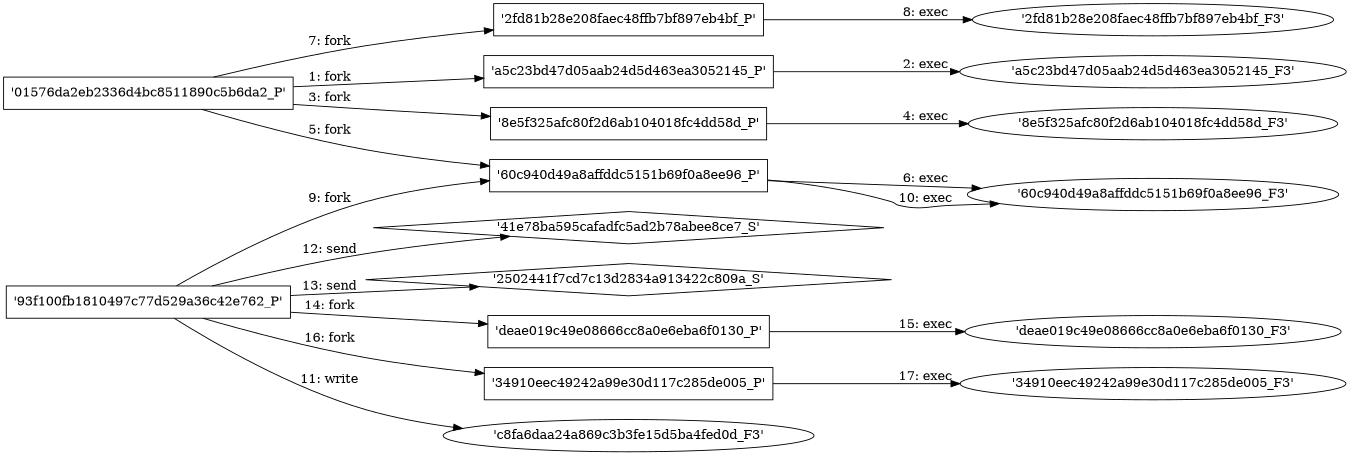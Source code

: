 digraph "D:\Learning\Paper\apt\基于CTI的攻击预警\Dataset\攻击图\ASGfromALLCTI\Tech Support Scams Increasing in Complexity – Part 3.dot" {
rankdir="LR"
size="9"
fixedsize="false"
splines="true"
nodesep=0.3
ranksep=0
fontsize=10
overlap="scalexy"
engine= "neato"
	"'01576da2eb2336d4bc8511890c5b6da2_P'" [node_type=Process shape=box]
	"'a5c23bd47d05aab24d5d463ea3052145_P'" [node_type=Process shape=box]
	"'01576da2eb2336d4bc8511890c5b6da2_P'" -> "'a5c23bd47d05aab24d5d463ea3052145_P'" [label="1: fork"]
	"'a5c23bd47d05aab24d5d463ea3052145_P'" [node_type=Process shape=box]
	"'a5c23bd47d05aab24d5d463ea3052145_F3'" [node_type=File shape=ellipse]
	"'a5c23bd47d05aab24d5d463ea3052145_P'" -> "'a5c23bd47d05aab24d5d463ea3052145_F3'" [label="2: exec"]
	"'01576da2eb2336d4bc8511890c5b6da2_P'" [node_type=Process shape=box]
	"'8e5f325afc80f2d6ab104018fc4dd58d_P'" [node_type=Process shape=box]
	"'01576da2eb2336d4bc8511890c5b6da2_P'" -> "'8e5f325afc80f2d6ab104018fc4dd58d_P'" [label="3: fork"]
	"'8e5f325afc80f2d6ab104018fc4dd58d_P'" [node_type=Process shape=box]
	"'8e5f325afc80f2d6ab104018fc4dd58d_F3'" [node_type=File shape=ellipse]
	"'8e5f325afc80f2d6ab104018fc4dd58d_P'" -> "'8e5f325afc80f2d6ab104018fc4dd58d_F3'" [label="4: exec"]
	"'01576da2eb2336d4bc8511890c5b6da2_P'" [node_type=Process shape=box]
	"'60c940d49a8affddc5151b69f0a8ee96_P'" [node_type=Process shape=box]
	"'01576da2eb2336d4bc8511890c5b6da2_P'" -> "'60c940d49a8affddc5151b69f0a8ee96_P'" [label="5: fork"]
	"'60c940d49a8affddc5151b69f0a8ee96_P'" [node_type=Process shape=box]
	"'60c940d49a8affddc5151b69f0a8ee96_F3'" [node_type=File shape=ellipse]
	"'60c940d49a8affddc5151b69f0a8ee96_P'" -> "'60c940d49a8affddc5151b69f0a8ee96_F3'" [label="6: exec"]
	"'01576da2eb2336d4bc8511890c5b6da2_P'" [node_type=Process shape=box]
	"'2fd81b28e208faec48ffb7bf897eb4bf_P'" [node_type=Process shape=box]
	"'01576da2eb2336d4bc8511890c5b6da2_P'" -> "'2fd81b28e208faec48ffb7bf897eb4bf_P'" [label="7: fork"]
	"'2fd81b28e208faec48ffb7bf897eb4bf_P'" [node_type=Process shape=box]
	"'2fd81b28e208faec48ffb7bf897eb4bf_F3'" [node_type=File shape=ellipse]
	"'2fd81b28e208faec48ffb7bf897eb4bf_P'" -> "'2fd81b28e208faec48ffb7bf897eb4bf_F3'" [label="8: exec"]
	"'93f100fb1810497c77d529a36c42e762_P'" [node_type=Process shape=box]
	"'60c940d49a8affddc5151b69f0a8ee96_P'" [node_type=Process shape=box]
	"'93f100fb1810497c77d529a36c42e762_P'" -> "'60c940d49a8affddc5151b69f0a8ee96_P'" [label="9: fork"]
	"'60c940d49a8affddc5151b69f0a8ee96_P'" [node_type=Process shape=box]
	"'60c940d49a8affddc5151b69f0a8ee96_F3'" [node_type=File shape=ellipse]
	"'60c940d49a8affddc5151b69f0a8ee96_P'" -> "'60c940d49a8affddc5151b69f0a8ee96_F3'" [label="10: exec"]
	"'c8fa6daa24a869c3b3fe15d5ba4fed0d_F3'" [node_type=file shape=ellipse]
	"'93f100fb1810497c77d529a36c42e762_P'" [node_type=Process shape=box]
	"'93f100fb1810497c77d529a36c42e762_P'" -> "'c8fa6daa24a869c3b3fe15d5ba4fed0d_F3'" [label="11: write"]
	"'41e78ba595cafadfc5ad2b78abee8ce7_S'" [node_type=Socket shape=diamond]
	"'93f100fb1810497c77d529a36c42e762_P'" [node_type=Process shape=box]
	"'93f100fb1810497c77d529a36c42e762_P'" -> "'41e78ba595cafadfc5ad2b78abee8ce7_S'" [label="12: send"]
	"'2502441f7cd7c13d2834a913422c809a_S'" [node_type=Socket shape=diamond]
	"'93f100fb1810497c77d529a36c42e762_P'" [node_type=Process shape=box]
	"'93f100fb1810497c77d529a36c42e762_P'" -> "'2502441f7cd7c13d2834a913422c809a_S'" [label="13: send"]
	"'93f100fb1810497c77d529a36c42e762_P'" [node_type=Process shape=box]
	"'deae019c49e08666cc8a0e6eba6f0130_P'" [node_type=Process shape=box]
	"'93f100fb1810497c77d529a36c42e762_P'" -> "'deae019c49e08666cc8a0e6eba6f0130_P'" [label="14: fork"]
	"'deae019c49e08666cc8a0e6eba6f0130_P'" [node_type=Process shape=box]
	"'deae019c49e08666cc8a0e6eba6f0130_F3'" [node_type=File shape=ellipse]
	"'deae019c49e08666cc8a0e6eba6f0130_P'" -> "'deae019c49e08666cc8a0e6eba6f0130_F3'" [label="15: exec"]
	"'93f100fb1810497c77d529a36c42e762_P'" [node_type=Process shape=box]
	"'34910eec49242a99e30d117c285de005_P'" [node_type=Process shape=box]
	"'93f100fb1810497c77d529a36c42e762_P'" -> "'34910eec49242a99e30d117c285de005_P'" [label="16: fork"]
	"'34910eec49242a99e30d117c285de005_P'" [node_type=Process shape=box]
	"'34910eec49242a99e30d117c285de005_F3'" [node_type=File shape=ellipse]
	"'34910eec49242a99e30d117c285de005_P'" -> "'34910eec49242a99e30d117c285de005_F3'" [label="17: exec"]
}

